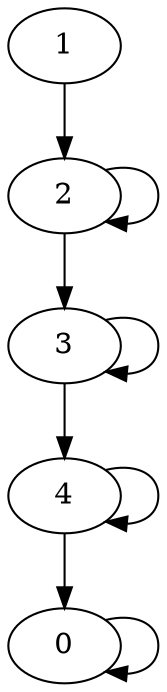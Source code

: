 digraph {
    1;
    4;
    0;
    3;
    2;
    2 -> 2;
    0 -> 0;
    1 -> 2;
    3 -> 3;
    4 -> 0;
    4 -> 4;
    2 -> 3;
    3 -> 4;
}